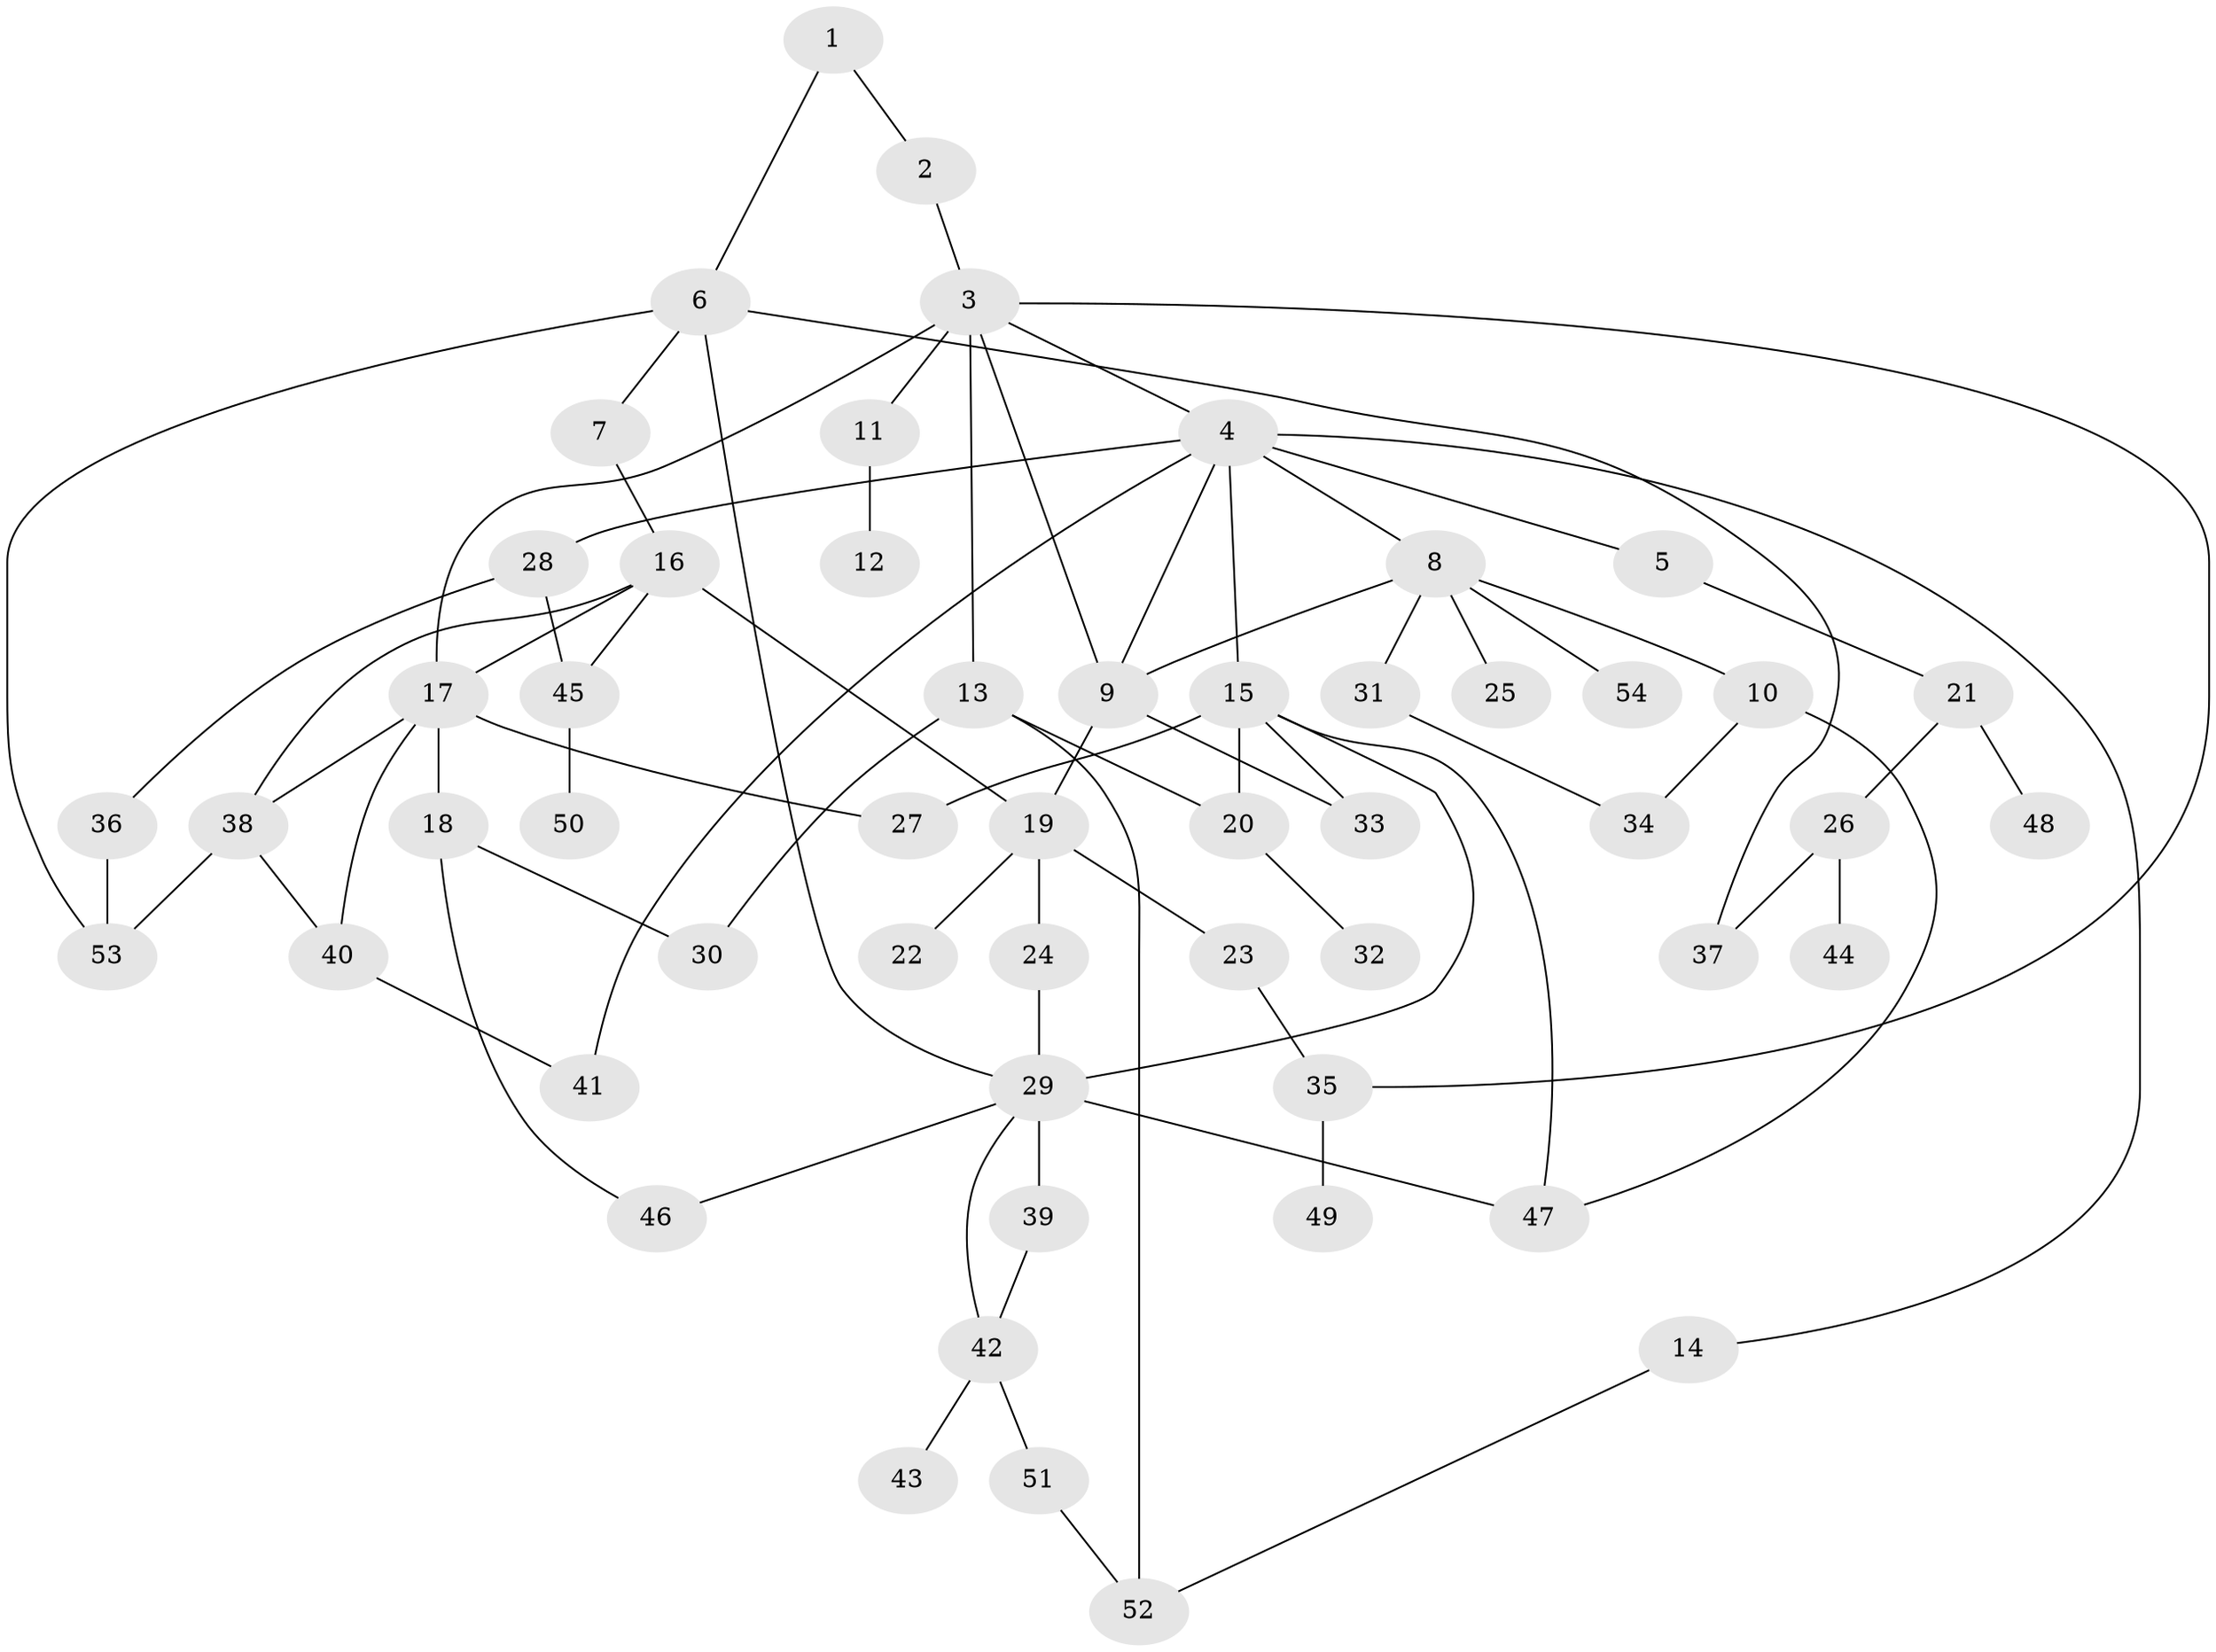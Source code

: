 // coarse degree distribution, {5: 0.1111111111111111, 7: 0.14814814814814814, 2: 0.25925925925925924, 4: 0.14814814814814814, 1: 0.14814814814814814, 3: 0.18518518518518517}
// Generated by graph-tools (version 1.1) at 2025/48/03/04/25 22:48:42]
// undirected, 54 vertices, 78 edges
graph export_dot {
  node [color=gray90,style=filled];
  1;
  2;
  3;
  4;
  5;
  6;
  7;
  8;
  9;
  10;
  11;
  12;
  13;
  14;
  15;
  16;
  17;
  18;
  19;
  20;
  21;
  22;
  23;
  24;
  25;
  26;
  27;
  28;
  29;
  30;
  31;
  32;
  33;
  34;
  35;
  36;
  37;
  38;
  39;
  40;
  41;
  42;
  43;
  44;
  45;
  46;
  47;
  48;
  49;
  50;
  51;
  52;
  53;
  54;
  1 -- 2;
  1 -- 6;
  2 -- 3;
  3 -- 4;
  3 -- 11;
  3 -- 13;
  3 -- 17;
  3 -- 35;
  3 -- 9;
  4 -- 5;
  4 -- 8;
  4 -- 9;
  4 -- 14;
  4 -- 15;
  4 -- 28;
  4 -- 41;
  5 -- 21;
  6 -- 7;
  6 -- 53;
  6 -- 37;
  6 -- 29;
  7 -- 16;
  8 -- 10;
  8 -- 25;
  8 -- 31;
  8 -- 54;
  8 -- 9;
  9 -- 33;
  9 -- 19;
  10 -- 34;
  10 -- 47;
  11 -- 12;
  13 -- 20;
  13 -- 30;
  13 -- 52;
  14 -- 52;
  15 -- 27;
  15 -- 33;
  15 -- 47;
  15 -- 20;
  15 -- 29;
  16 -- 19;
  16 -- 45;
  16 -- 38;
  16 -- 17;
  17 -- 18;
  17 -- 38;
  17 -- 27;
  17 -- 40;
  18 -- 46;
  18 -- 30;
  19 -- 22;
  19 -- 23;
  19 -- 24;
  20 -- 32;
  21 -- 26;
  21 -- 48;
  23 -- 35;
  24 -- 29;
  26 -- 37;
  26 -- 44;
  28 -- 36;
  28 -- 45;
  29 -- 39;
  29 -- 42;
  29 -- 47;
  29 -- 46;
  31 -- 34;
  35 -- 49;
  36 -- 53;
  38 -- 40;
  38 -- 53;
  39 -- 42;
  40 -- 41;
  42 -- 43;
  42 -- 51;
  45 -- 50;
  51 -- 52;
}
